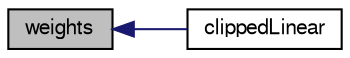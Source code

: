 digraph "weights"
{
  bgcolor="transparent";
  edge [fontname="FreeSans",fontsize="10",labelfontname="FreeSans",labelfontsize="10"];
  node [fontname="FreeSans",fontsize="10",shape=record];
  rankdir="LR";
  Node26 [label="weights",height=0.2,width=0.4,color="black", fillcolor="grey75", style="filled", fontcolor="black"];
  Node26 -> Node27 [dir="back",color="midnightblue",fontsize="10",style="solid",fontname="FreeSans"];
  Node27 [label="clippedLinear",height=0.2,width=0.4,color="black",URL="$a23150.html#a45af01c5a57106498f8b940e1148b2fc",tooltip="Construct from faceFlux and Istream. "];
}
